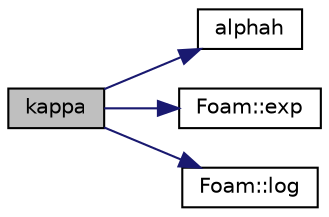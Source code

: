 digraph "kappa"
{
  bgcolor="transparent";
  edge [fontname="Helvetica",fontsize="10",labelfontname="Helvetica",labelfontsize="10"];
  node [fontname="Helvetica",fontsize="10",shape=record];
  rankdir="LR";
  Node1 [label="kappa",height=0.2,width=0.4,color="black", fillcolor="grey75", style="filled", fontcolor="black"];
  Node1 -> Node2 [color="midnightblue",fontsize="10",style="solid",fontname="Helvetica"];
  Node2 [label="alphah",height=0.2,width=0.4,color="black",URL="$a01414.html#ac520da3d109a3f8a049034c3c1624274",tooltip="Thermal diffusivity of enthalpy [kg/ms]. "];
  Node1 -> Node3 [color="midnightblue",fontsize="10",style="solid",fontname="Helvetica"];
  Node3 [label="Foam::exp",height=0.2,width=0.4,color="black",URL="$a10936.html#a12bca6c677fcf0977532179c3cb9bb89"];
  Node1 -> Node4 [color="midnightblue",fontsize="10",style="solid",fontname="Helvetica"];
  Node4 [label="Foam::log",height=0.2,width=0.4,color="black",URL="$a10936.html#a6e89590da9859ad497977e08f110d4b5"];
}
